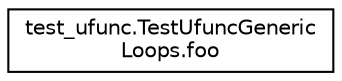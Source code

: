 digraph "Graphical Class Hierarchy"
{
 // LATEX_PDF_SIZE
  edge [fontname="Helvetica",fontsize="10",labelfontname="Helvetica",labelfontsize="10"];
  node [fontname="Helvetica",fontsize="10",shape=record];
  rankdir="LR";
  Node0 [label="test_ufunc.TestUfuncGeneric\lLoops.foo",height=0.2,width=0.4,color="black", fillcolor="white", style="filled",URL="$classtest__ufunc_1_1TestUfuncGenericLoops_1_1foo.html",tooltip=" "];
}
